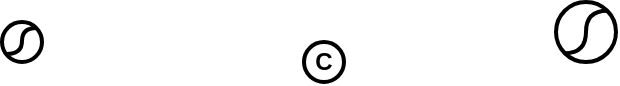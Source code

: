 <mxfile version="24.0.5" type="github">
  <diagram name="第 1 页" id="4nW0eJefp1mP9lbC_b0L">
    <mxGraphModel dx="1434" dy="772" grid="1" gridSize="10" guides="1" tooltips="1" connect="1" arrows="1" fold="1" page="1" pageScale="1" pageWidth="827" pageHeight="1169" math="0" shadow="0">
      <root>
        <mxCell id="0" />
        <mxCell id="1" parent="0" />
        <mxCell id="bhPOlL7AVQVIi7hH4OVE-1" value="" style="group" vertex="1" connectable="0" parent="1">
          <mxGeometry x="263" y="190" width="20" height="20" as="geometry" />
        </mxCell>
        <mxCell id="bhPOlL7AVQVIi7hH4OVE-2" value="" style="ellipse;whiteSpace=wrap;html=1;aspect=fixed;strokeWidth=2;" vertex="1" parent="bhPOlL7AVQVIi7hH4OVE-1">
          <mxGeometry width="20" height="20" as="geometry" />
        </mxCell>
        <mxCell id="bhPOlL7AVQVIi7hH4OVE-3" style="edgeStyle=orthogonalEdgeStyle;orthogonalLoop=1;jettySize=auto;html=1;exitX=0.122;exitY=0.797;exitDx=0;exitDy=0;entryX=1;entryY=0;entryDx=0;entryDy=0;curved=1;endArrow=none;endFill=0;strokeWidth=2;rounded=0;exitPerimeter=0;" edge="1" parent="bhPOlL7AVQVIi7hH4OVE-1" source="bhPOlL7AVQVIi7hH4OVE-2" target="bhPOlL7AVQVIi7hH4OVE-2">
          <mxGeometry relative="1" as="geometry">
            <Array as="points">
              <mxPoint x="10" y="16" />
              <mxPoint x="10" y="3" />
              <mxPoint x="17" y="3" />
            </Array>
          </mxGeometry>
        </mxCell>
        <mxCell id="bhPOlL7AVQVIi7hH4OVE-4" value="&lt;b&gt;C&lt;/b&gt;" style="ellipse;whiteSpace=wrap;html=1;aspect=fixed;strokeWidth=2;" vertex="1" parent="1">
          <mxGeometry x="414" y="200" width="20" height="20" as="geometry" />
        </mxCell>
        <mxCell id="bhPOlL7AVQVIi7hH4OVE-5" value="" style="group" vertex="1" connectable="0" parent="1">
          <mxGeometry x="540" y="180" width="30" height="30" as="geometry" />
        </mxCell>
        <mxCell id="bhPOlL7AVQVIi7hH4OVE-6" value="" style="ellipse;whiteSpace=wrap;html=1;aspect=fixed;strokeWidth=2;" vertex="1" parent="bhPOlL7AVQVIi7hH4OVE-5">
          <mxGeometry width="30" height="30" as="geometry" />
        </mxCell>
        <mxCell id="bhPOlL7AVQVIi7hH4OVE-7" style="edgeStyle=orthogonalEdgeStyle;orthogonalLoop=1;jettySize=auto;html=1;exitX=0;exitY=1;exitDx=0;exitDy=0;entryX=1;entryY=0;entryDx=0;entryDy=0;curved=1;endArrow=none;endFill=0;strokeWidth=2;rounded=0;" edge="1" parent="bhPOlL7AVQVIi7hH4OVE-5" source="bhPOlL7AVQVIi7hH4OVE-6" target="bhPOlL7AVQVIi7hH4OVE-6">
          <mxGeometry relative="1" as="geometry">
            <Array as="points">
              <mxPoint x="15" y="26" />
              <mxPoint x="15" y="4" />
            </Array>
          </mxGeometry>
        </mxCell>
      </root>
    </mxGraphModel>
  </diagram>
</mxfile>
